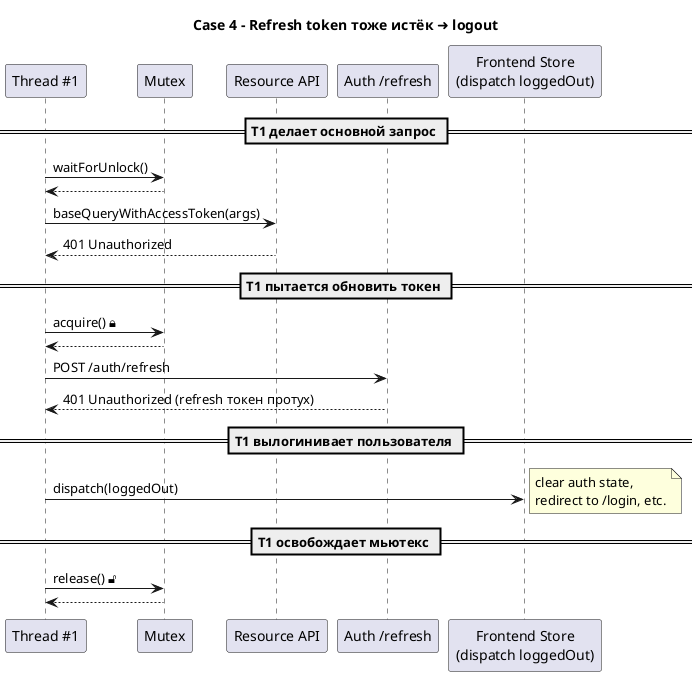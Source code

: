 @startuml Case4_RefreshFails_Interleaved
title Case 4 – Refresh token тоже истёк ➜ logout

participant "Thread #1" as T1
participant Mutex
participant "Resource API" as API
participant "Auth /refresh" as AUTH
participant "Frontend Store\n(dispatch loggedOut)" as STORE

== T1 делает основной запрос ==
T1 -> Mutex : waitForUnlock()
Mutex --> T1
T1 -> API   : baseQueryWithAccessToken(args)
API --> T1  : 401 Unauthorized

== T1 пытается обновить токен ==
T1 -> Mutex : acquire() 🔒
Mutex --> T1
T1 -> AUTH  : POST /auth/refresh
AUTH --> T1 : 401 Unauthorized (refresh токен протух)

== T1 вылогинивает пользователя ==
T1 -> STORE : dispatch(loggedOut)
note right: clear auth state,\nredirect to /login, etc.

== T1 освобождает мьютекс ==
T1 -> Mutex : release() 🔓
Mutex --> T1

@enduml
